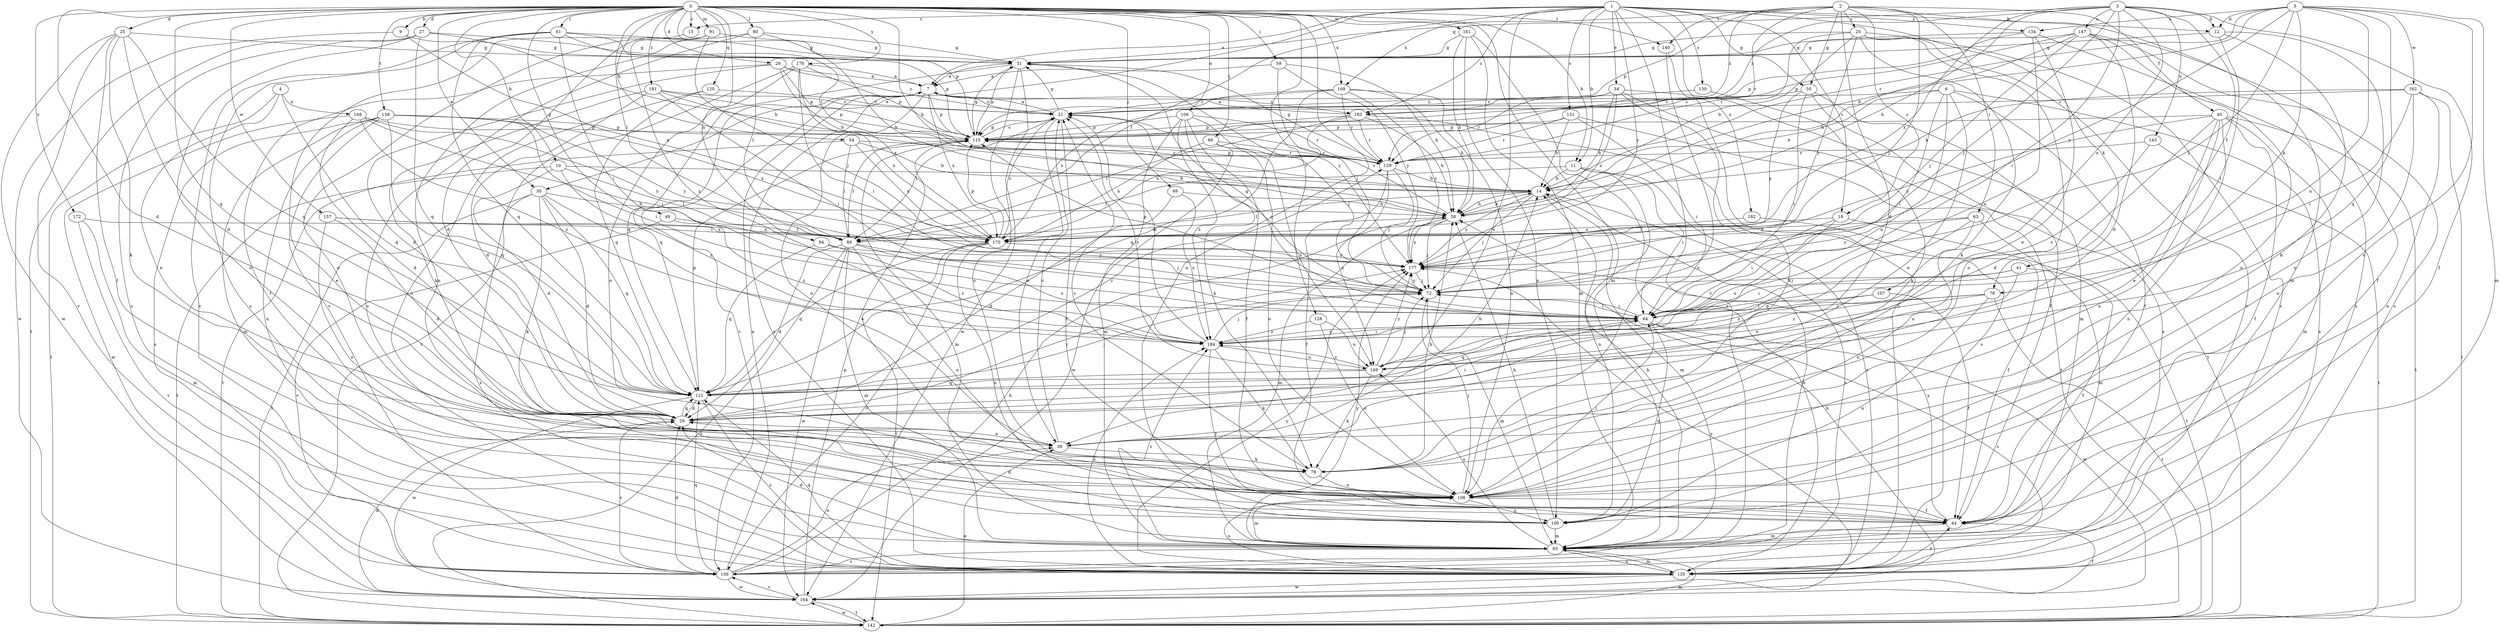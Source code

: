 strict digraph  {
0;
1;
2;
3;
4;
5;
6;
7;
9;
10;
11;
12;
14;
15;
18;
20;
21;
25;
26;
27;
29;
30;
34;
36;
40;
41;
44;
49;
50;
51;
54;
58;
59;
61;
63;
64;
66;
69;
72;
78;
79;
80;
86;
91;
93;
94;
100;
106;
107;
108;
115;
120;
121;
128;
129;
130;
131;
134;
135;
139;
140;
142;
143;
147;
148;
149;
156;
157;
161;
162;
164;
169;
170;
172;
176;
177;
181;
182;
183;
184;
0 -> 9  [label=b];
0 -> 10  [label=b];
0 -> 11  [label=b];
0 -> 15  [label=c];
0 -> 25  [label=d];
0 -> 26  [label=d];
0 -> 27  [label=d];
0 -> 29  [label=d];
0 -> 30  [label=e];
0 -> 49  [label=g];
0 -> 54  [label=h];
0 -> 58  [label=h];
0 -> 59  [label=i];
0 -> 61  [label=i];
0 -> 66  [label=j];
0 -> 69  [label=j];
0 -> 80  [label=l];
0 -> 86  [label=l];
0 -> 91  [label=m];
0 -> 93  [label=m];
0 -> 94  [label=n];
0 -> 100  [label=n];
0 -> 106  [label=o];
0 -> 115  [label=p];
0 -> 120  [label=q];
0 -> 121  [label=q];
0 -> 128  [label=r];
0 -> 139  [label=t];
0 -> 140  [label=t];
0 -> 157  [label=w];
0 -> 161  [label=w];
0 -> 169  [label=x];
0 -> 172  [label=y];
0 -> 176  [label=y];
0 -> 181  [label=z];
1 -> 7  [label=a];
1 -> 11  [label=b];
1 -> 12  [label=b];
1 -> 15  [label=c];
1 -> 18  [label=c];
1 -> 30  [label=e];
1 -> 34  [label=e];
1 -> 36  [label=e];
1 -> 50  [label=g];
1 -> 78  [label=k];
1 -> 86  [label=l];
1 -> 130  [label=s];
1 -> 131  [label=s];
1 -> 134  [label=s];
1 -> 156  [label=v];
1 -> 177  [label=y];
1 -> 182  [label=z];
1 -> 183  [label=z];
2 -> 18  [label=c];
2 -> 20  [label=c];
2 -> 29  [label=d];
2 -> 40  [label=f];
2 -> 50  [label=g];
2 -> 63  [label=i];
2 -> 72  [label=j];
2 -> 93  [label=m];
2 -> 115  [label=p];
2 -> 129  [label=r];
2 -> 140  [label=t];
2 -> 169  [label=x];
2 -> 183  [label=z];
3 -> 12  [label=b];
3 -> 41  [label=f];
3 -> 44  [label=f];
3 -> 51  [label=g];
3 -> 58  [label=h];
3 -> 64  [label=i];
3 -> 72  [label=j];
3 -> 107  [label=o];
3 -> 143  [label=u];
3 -> 147  [label=u];
3 -> 170  [label=x];
3 -> 183  [label=z];
4 -> 36  [label=e];
4 -> 121  [label=q];
4 -> 142  [label=t];
4 -> 148  [label=u];
5 -> 12  [label=b];
5 -> 14  [label=b];
5 -> 72  [label=j];
5 -> 78  [label=k];
5 -> 93  [label=m];
5 -> 108  [label=o];
5 -> 121  [label=q];
5 -> 129  [label=r];
5 -> 134  [label=s];
5 -> 149  [label=u];
5 -> 162  [label=w];
5 -> 177  [label=y];
6 -> 14  [label=b];
6 -> 21  [label=c];
6 -> 36  [label=e];
6 -> 44  [label=f];
6 -> 64  [label=i];
6 -> 135  [label=s];
6 -> 149  [label=u];
7 -> 21  [label=c];
7 -> 108  [label=o];
7 -> 115  [label=p];
7 -> 121  [label=q];
7 -> 135  [label=s];
7 -> 156  [label=v];
7 -> 170  [label=x];
7 -> 183  [label=z];
9 -> 51  [label=g];
9 -> 164  [label=w];
9 -> 170  [label=x];
10 -> 14  [label=b];
10 -> 29  [label=d];
10 -> 86  [label=l];
10 -> 142  [label=t];
10 -> 184  [label=z];
11 -> 14  [label=b];
11 -> 64  [label=i];
11 -> 86  [label=l];
11 -> 100  [label=n];
11 -> 135  [label=s];
12 -> 51  [label=g];
12 -> 64  [label=i];
12 -> 79  [label=k];
12 -> 108  [label=o];
14 -> 58  [label=h];
14 -> 72  [label=j];
14 -> 86  [label=l];
14 -> 93  [label=m];
14 -> 156  [label=v];
14 -> 177  [label=y];
15 -> 156  [label=v];
18 -> 64  [label=i];
18 -> 86  [label=l];
18 -> 142  [label=t];
18 -> 149  [label=u];
20 -> 14  [label=b];
20 -> 51  [label=g];
20 -> 79  [label=k];
20 -> 108  [label=o];
20 -> 129  [label=r];
20 -> 135  [label=s];
20 -> 156  [label=v];
20 -> 177  [label=y];
21 -> 7  [label=a];
21 -> 36  [label=e];
21 -> 44  [label=f];
21 -> 51  [label=g];
21 -> 86  [label=l];
21 -> 115  [label=p];
25 -> 29  [label=d];
25 -> 44  [label=f];
25 -> 51  [label=g];
25 -> 79  [label=k];
25 -> 121  [label=q];
25 -> 156  [label=v];
25 -> 164  [label=w];
26 -> 7  [label=a];
26 -> 14  [label=b];
26 -> 21  [label=c];
26 -> 29  [label=d];
26 -> 44  [label=f];
26 -> 115  [label=p];
27 -> 14  [label=b];
27 -> 51  [label=g];
27 -> 108  [label=o];
27 -> 121  [label=q];
27 -> 135  [label=s];
27 -> 142  [label=t];
29 -> 36  [label=e];
29 -> 64  [label=i];
29 -> 121  [label=q];
29 -> 156  [label=v];
29 -> 177  [label=y];
30 -> 29  [label=d];
30 -> 36  [label=e];
30 -> 58  [label=h];
30 -> 79  [label=k];
30 -> 121  [label=q];
30 -> 135  [label=s];
30 -> 142  [label=t];
34 -> 21  [label=c];
34 -> 58  [label=h];
34 -> 79  [label=k];
34 -> 129  [label=r];
34 -> 135  [label=s];
34 -> 142  [label=t];
34 -> 170  [label=x];
36 -> 14  [label=b];
36 -> 21  [label=c];
36 -> 79  [label=k];
40 -> 29  [label=d];
40 -> 36  [label=e];
40 -> 44  [label=f];
40 -> 93  [label=m];
40 -> 100  [label=n];
40 -> 108  [label=o];
40 -> 115  [label=p];
40 -> 142  [label=t];
40 -> 177  [label=y];
41 -> 44  [label=f];
41 -> 64  [label=i];
41 -> 72  [label=j];
41 -> 149  [label=u];
44 -> 93  [label=m];
44 -> 177  [label=y];
49 -> 86  [label=l];
49 -> 156  [label=v];
49 -> 184  [label=z];
50 -> 21  [label=c];
50 -> 44  [label=f];
50 -> 64  [label=i];
50 -> 93  [label=m];
50 -> 177  [label=y];
51 -> 7  [label=a];
51 -> 108  [label=o];
51 -> 115  [label=p];
51 -> 121  [label=q];
51 -> 164  [label=w];
51 -> 177  [label=y];
54 -> 14  [label=b];
54 -> 86  [label=l];
54 -> 129  [label=r];
54 -> 142  [label=t];
54 -> 170  [label=x];
58 -> 14  [label=b];
58 -> 21  [label=c];
58 -> 72  [label=j];
58 -> 93  [label=m];
58 -> 170  [label=x];
58 -> 177  [label=y];
59 -> 7  [label=a];
59 -> 58  [label=h];
59 -> 72  [label=j];
59 -> 177  [label=y];
61 -> 51  [label=g];
61 -> 64  [label=i];
61 -> 115  [label=p];
61 -> 121  [label=q];
61 -> 129  [label=r];
61 -> 135  [label=s];
61 -> 156  [label=v];
63 -> 93  [label=m];
63 -> 108  [label=o];
63 -> 121  [label=q];
63 -> 170  [label=x];
63 -> 177  [label=y];
64 -> 21  [label=c];
64 -> 51  [label=g];
64 -> 72  [label=j];
64 -> 100  [label=n];
64 -> 121  [label=q];
64 -> 135  [label=s];
64 -> 164  [label=w];
64 -> 184  [label=z];
66 -> 108  [label=o];
66 -> 129  [label=r];
66 -> 149  [label=u];
66 -> 164  [label=w];
66 -> 170  [label=x];
69 -> 29  [label=d];
69 -> 58  [label=h];
69 -> 184  [label=z];
72 -> 64  [label=i];
72 -> 93  [label=m];
72 -> 115  [label=p];
72 -> 177  [label=y];
78 -> 64  [label=i];
78 -> 100  [label=n];
78 -> 142  [label=t];
78 -> 149  [label=u];
78 -> 184  [label=z];
79 -> 21  [label=c];
79 -> 58  [label=h];
79 -> 108  [label=o];
80 -> 51  [label=g];
80 -> 58  [label=h];
80 -> 86  [label=l];
80 -> 100  [label=n];
80 -> 135  [label=s];
86 -> 29  [label=d];
86 -> 72  [label=j];
86 -> 93  [label=m];
86 -> 108  [label=o];
86 -> 142  [label=t];
86 -> 164  [label=w];
86 -> 184  [label=z];
91 -> 29  [label=d];
91 -> 51  [label=g];
91 -> 72  [label=j];
91 -> 108  [label=o];
91 -> 184  [label=z];
93 -> 14  [label=b];
93 -> 29  [label=d];
93 -> 135  [label=s];
93 -> 149  [label=u];
93 -> 156  [label=v];
93 -> 177  [label=y];
93 -> 184  [label=z];
94 -> 121  [label=q];
94 -> 177  [label=y];
94 -> 184  [label=z];
100 -> 29  [label=d];
100 -> 58  [label=h];
100 -> 93  [label=m];
106 -> 44  [label=f];
106 -> 72  [label=j];
106 -> 79  [label=k];
106 -> 93  [label=m];
106 -> 115  [label=p];
106 -> 129  [label=r];
106 -> 184  [label=z];
107 -> 44  [label=f];
107 -> 64  [label=i];
107 -> 184  [label=z];
108 -> 44  [label=f];
108 -> 64  [label=i];
108 -> 72  [label=j];
108 -> 93  [label=m];
108 -> 100  [label=n];
115 -> 21  [label=c];
115 -> 51  [label=g];
115 -> 86  [label=l];
115 -> 93  [label=m];
115 -> 129  [label=r];
120 -> 21  [label=c];
120 -> 108  [label=o];
120 -> 121  [label=q];
121 -> 29  [label=d];
121 -> 72  [label=j];
121 -> 115  [label=p];
121 -> 129  [label=r];
121 -> 135  [label=s];
121 -> 164  [label=w];
128 -> 108  [label=o];
128 -> 149  [label=u];
128 -> 184  [label=z];
129 -> 14  [label=b];
129 -> 44  [label=f];
129 -> 51  [label=g];
129 -> 72  [label=j];
129 -> 115  [label=p];
129 -> 149  [label=u];
130 -> 21  [label=c];
130 -> 79  [label=k];
131 -> 14  [label=b];
131 -> 64  [label=i];
131 -> 115  [label=p];
131 -> 129  [label=r];
131 -> 142  [label=t];
134 -> 36  [label=e];
134 -> 51  [label=g];
134 -> 115  [label=p];
134 -> 135  [label=s];
134 -> 149  [label=u];
135 -> 44  [label=f];
135 -> 93  [label=m];
135 -> 108  [label=o];
135 -> 121  [label=q];
135 -> 164  [label=w];
135 -> 177  [label=y];
135 -> 184  [label=z];
139 -> 36  [label=e];
139 -> 64  [label=i];
139 -> 93  [label=m];
139 -> 100  [label=n];
139 -> 115  [label=p];
139 -> 121  [label=q];
139 -> 135  [label=s];
139 -> 170  [label=x];
139 -> 177  [label=y];
140 -> 108  [label=o];
140 -> 135  [label=s];
142 -> 36  [label=e];
142 -> 93  [label=m];
142 -> 164  [label=w];
143 -> 129  [label=r];
143 -> 142  [label=t];
143 -> 184  [label=z];
147 -> 29  [label=d];
147 -> 44  [label=f];
147 -> 51  [label=g];
147 -> 58  [label=h];
147 -> 72  [label=j];
147 -> 108  [label=o];
147 -> 115  [label=p];
147 -> 135  [label=s];
148 -> 29  [label=d];
148 -> 72  [label=j];
148 -> 115  [label=p];
148 -> 164  [label=w];
148 -> 177  [label=y];
148 -> 184  [label=z];
149 -> 21  [label=c];
149 -> 72  [label=j];
149 -> 79  [label=k];
149 -> 121  [label=q];
149 -> 177  [label=y];
149 -> 184  [label=z];
156 -> 7  [label=a];
156 -> 14  [label=b];
156 -> 29  [label=d];
156 -> 36  [label=e];
156 -> 58  [label=h];
156 -> 121  [label=q];
156 -> 164  [label=w];
157 -> 29  [label=d];
157 -> 86  [label=l];
157 -> 108  [label=o];
157 -> 170  [label=x];
161 -> 51  [label=g];
161 -> 58  [label=h];
161 -> 93  [label=m];
161 -> 100  [label=n];
161 -> 135  [label=s];
162 -> 14  [label=b];
162 -> 21  [label=c];
162 -> 64  [label=i];
162 -> 100  [label=n];
162 -> 108  [label=o];
162 -> 142  [label=t];
164 -> 29  [label=d];
164 -> 44  [label=f];
164 -> 58  [label=h];
164 -> 115  [label=p];
164 -> 142  [label=t];
164 -> 156  [label=v];
164 -> 177  [label=y];
169 -> 21  [label=c];
169 -> 58  [label=h];
169 -> 108  [label=o];
169 -> 121  [label=q];
169 -> 129  [label=r];
169 -> 170  [label=x];
169 -> 177  [label=y];
170 -> 21  [label=c];
170 -> 100  [label=n];
170 -> 115  [label=p];
170 -> 121  [label=q];
170 -> 142  [label=t];
170 -> 156  [label=v];
170 -> 177  [label=y];
172 -> 93  [label=m];
172 -> 156  [label=v];
172 -> 170  [label=x];
176 -> 7  [label=a];
176 -> 64  [label=i];
176 -> 108  [label=o];
176 -> 115  [label=p];
176 -> 142  [label=t];
176 -> 170  [label=x];
177 -> 72  [label=j];
181 -> 21  [label=c];
181 -> 29  [label=d];
181 -> 64  [label=i];
181 -> 79  [label=k];
181 -> 115  [label=p];
181 -> 170  [label=x];
182 -> 44  [label=f];
182 -> 170  [label=x];
183 -> 7  [label=a];
183 -> 58  [label=h];
183 -> 86  [label=l];
183 -> 115  [label=p];
183 -> 129  [label=r];
183 -> 135  [label=s];
183 -> 170  [label=x];
184 -> 21  [label=c];
184 -> 44  [label=f];
184 -> 64  [label=i];
184 -> 72  [label=j];
184 -> 79  [label=k];
184 -> 149  [label=u];
}
